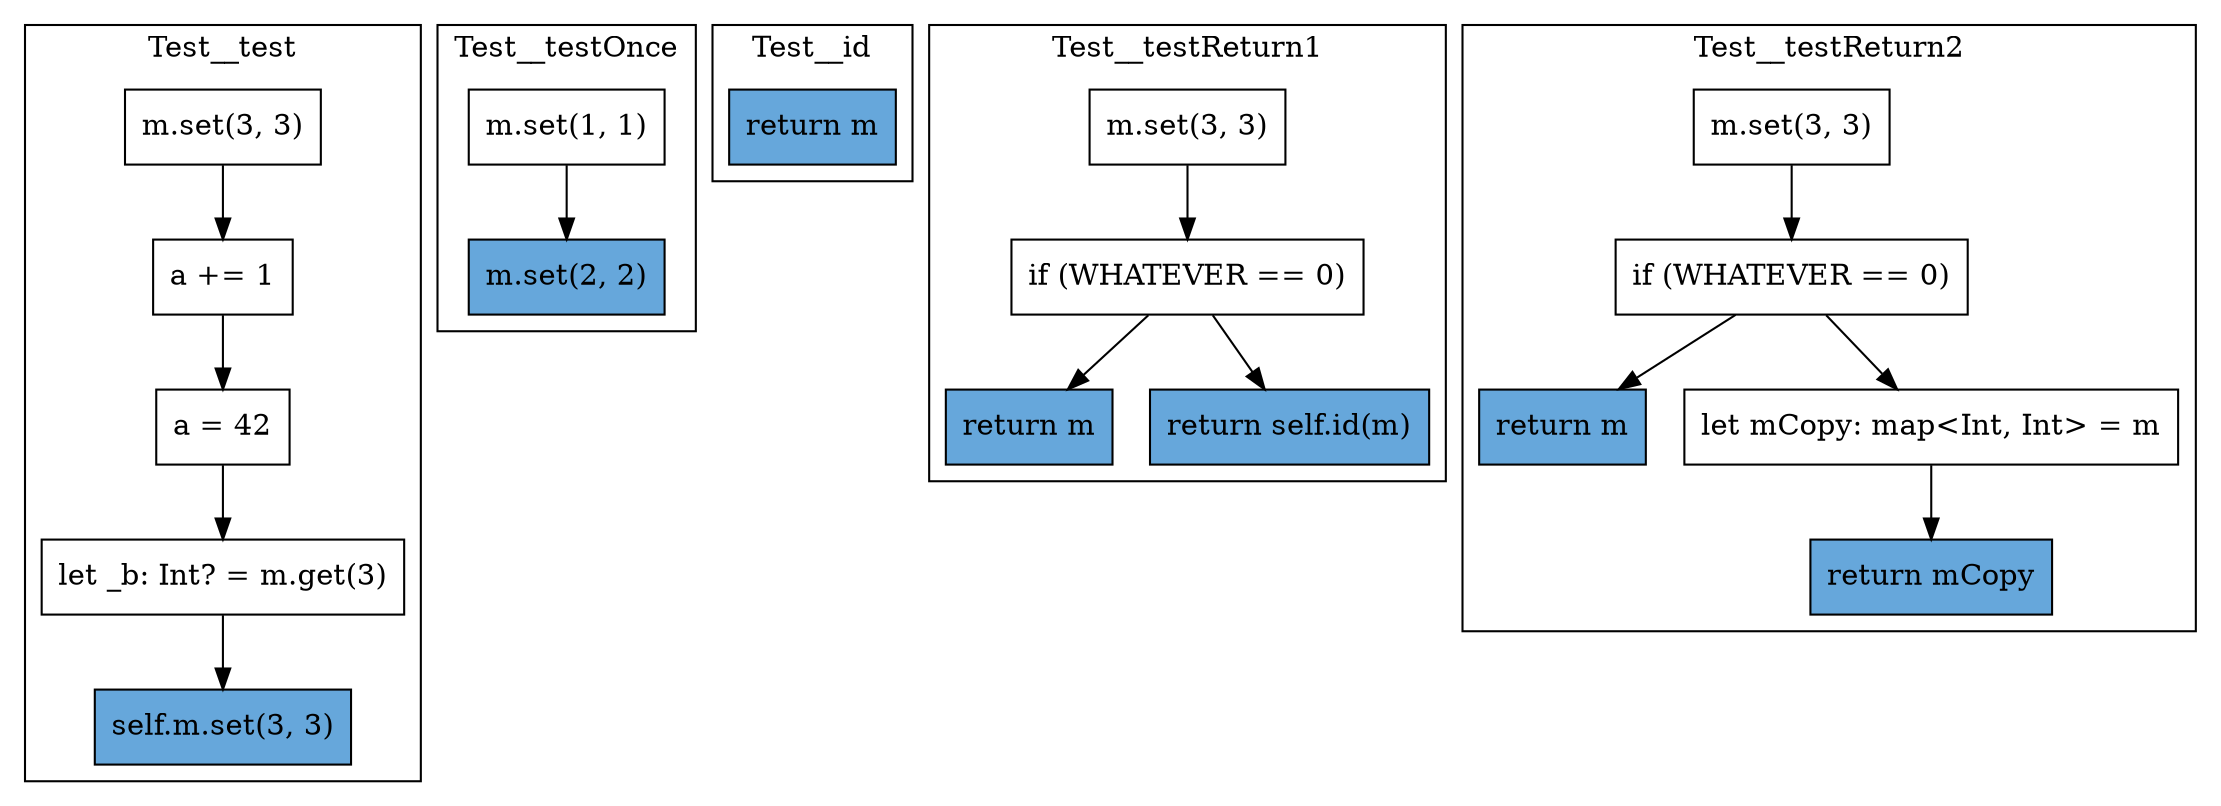 digraph "arg-copy-mutation" {
    node [shape=box];
    subgraph "cluster_Test__test" {
        label="Test__test";
        "Test__test_145" [label="m.set(3, 3)"];
        "Test__test_146" [label="a += 1"];
        "Test__test_148" [label="a = 42"];
        "Test__test_150" [label="let _b: Int? = m.get(3)"];
        "Test__test_152" [label="self.m.set(3, 3)",style=filled,fillcolor="#66A7DB"];
        "Test__test_145" -> "Test__test_146";
        "Test__test_146" -> "Test__test_148";
        "Test__test_148" -> "Test__test_150";
        "Test__test_150" -> "Test__test_152";
    }
    subgraph "cluster_Test__testOnce" {
        label="Test__testOnce";
        "Test__testOnce_154" [label="m.set(1, 1)"];
        "Test__testOnce_155" [label="m.set(2, 2)",style=filled,fillcolor="#66A7DB"];
        "Test__testOnce_154" -> "Test__testOnce_155";
    }
    subgraph "cluster_Test__id" {
        label="Test__id";
        "Test__id_157" [label="return m",style=filled,fillcolor="#66A7DB"];
    }
    subgraph "cluster_Test__testReturn1" {
        label="Test__testReturn1";
        "Test__testReturn1_158" [label="m.set(3, 3)"];
        "Test__testReturn1_159" [label="if (WHATEVER == 0)"];
        "Test__testReturn1_161" [label="return m",style=filled,fillcolor="#66A7DB"];
        "Test__testReturn1_163" [label="return self.id(m)",style=filled,fillcolor="#66A7DB"];
        "Test__testReturn1_158" -> "Test__testReturn1_159";
        "Test__testReturn1_159" -> "Test__testReturn1_161";
        "Test__testReturn1_159" -> "Test__testReturn1_163";
    }
    subgraph "cluster_Test__testReturn2" {
        label="Test__testReturn2";
        "Test__testReturn2_165" [label="m.set(3, 3)"];
        "Test__testReturn2_166" [label="if (WHATEVER == 0)"];
        "Test__testReturn2_168" [label="return m",style=filled,fillcolor="#66A7DB"];
        "Test__testReturn2_170" [label="let mCopy: map<Int, Int> = m"];
        "Test__testReturn2_172" [label="return mCopy",style=filled,fillcolor="#66A7DB"];
        "Test__testReturn2_165" -> "Test__testReturn2_166";
        "Test__testReturn2_166" -> "Test__testReturn2_168";
        "Test__testReturn2_166" -> "Test__testReturn2_170";
        "Test__testReturn2_170" -> "Test__testReturn2_172";
    }
}
